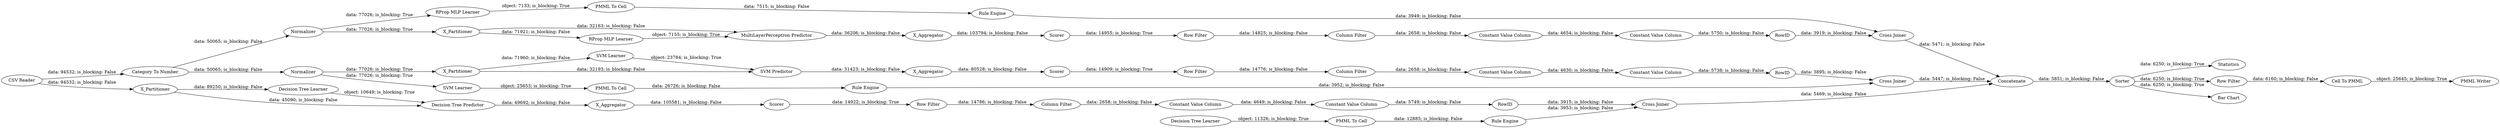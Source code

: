 digraph {
	"-598782114044713217_294" [label="Column Filter"]
	"-2625734264212326145_292" [label="Constant Value Column"]
	"8770276758952479586_39" [label=Scorer]
	"-7800124813603395193_60" [label=Concatenate]
	"-7800124813603395193_63" [label=Statistics]
	"-598782114044713217_293" [label=RowID]
	"8794530872396445510_7" [label=X_Aggregator]
	"-3377822371979395642_40" [label=Scorer]
	"-3377822371979395642_7" [label=X_Aggregator]
	"-7800124813603395193_58" [label="Category To Number"]
	"8794530872396445510_31" [label="SVM Learner"]
	"-831306321226908704_34" [label="Rule Engine"]
	"-6038809197455218381_294" [label="Column Filter"]
	"-831306321226908704_33" [label="Decision Tree Learner"]
	"8794530872396445510_39" [label="Cross Joiner"]
	"-598782114044713217_9" [label="Row Filter"]
	"8794530872396445510_32" [label="SVM Predictor"]
	"-7800124813603395193_52" [label=Sorter]
	"-3377822371979395642_39" [label=Normalizer]
	"-6038809197455218381_292" [label="Constant Value Column"]
	"-7800124813603395193_53" [label="Row Filter"]
	"-2625734264212326145_290" [label="Constant Value Column"]
	"8770276758952479586_31" [label="Decision Tree Learner"]
	"-6038809197455218381_293" [label=RowID]
	"8794530872396445510_2" [label=X_Partitioner]
	"-2625734264212326145_9" [label="Row Filter"]
	"8770276758952479586_32" [label="Decision Tree Predictor"]
	"-7800124813603395193_62" [label="CSV Reader"]
	"-8079477437855733567_35" [label="RProp MLP Learner"]
	"-8079477437855733567_22" [label="PMML To Cell"]
	"-3377822371979395642_32" [label="MultiLayerPerceptron Predictor"]
	"-6162967801368581279_35" [label="Rule Engine"]
	"8794530872396445510_41" [label=Scorer]
	"-7800124813603395193_59" [label="Bar Chart"]
	"-8079477437855733567_34" [label="Rule Engine"]
	"-831306321226908704_28" [label="PMML To Cell"]
	"8770276758952479586_38" [label="Cross Joiner"]
	"-6038809197455218381_290" [label="Constant Value Column"]
	"8794530872396445510_40" [label=Normalizer]
	"8770276758952479586_2" [label=X_Partitioner]
	"-7800124813603395193_54" [label="Cell To PMML"]
	"-3377822371979395642_38" [label="Cross Joiner"]
	"-6162967801368581279_33" [label="SVM Learner"]
	"-6162967801368581279_34" [label="PMML To Cell"]
	"-6038809197455218381_9" [label="Row Filter"]
	"-2625734264212326145_294" [label="Column Filter"]
	"8770276758952479586_7" [label=X_Aggregator]
	"-3377822371979395642_31" [label="RProp MLP Learner"]
	"-598782114044713217_292" [label="Constant Value Column"]
	"-7800124813603395193_61" [label="PMML Writer"]
	"-3377822371979395642_2" [label=X_Partitioner]
	"-2625734264212326145_293" [label=RowID]
	"-598782114044713217_290" [label="Constant Value Column"]
	"-3377822371979395642_2" -> "-3377822371979395642_31" [label="data: 71921; is_blocking: False"]
	"8794530872396445510_2" -> "8794530872396445510_32" [label="data: 32193; is_blocking: False"]
	"-7800124813603395193_52" -> "-7800124813603395193_63" [label="data: 6250; is_blocking: True"]
	"8794530872396445510_7" -> "8794530872396445510_41" [label="data: 80528; is_blocking: False"]
	"8770276758952479586_31" -> "8770276758952479586_32" [label="object: 10649; is_blocking: True"]
	"8770276758952479586_39" -> "-6038809197455218381_9" [label="data: 14922; is_blocking: True"]
	"-6038809197455218381_9" -> "-6038809197455218381_294" [label="data: 14786; is_blocking: False"]
	"-831306321226908704_34" -> "8770276758952479586_38" [label="data: 3953; is_blocking: False"]
	"-2625734264212326145_9" -> "-2625734264212326145_294" [label="data: 14776; is_blocking: False"]
	"-2625734264212326145_292" -> "-2625734264212326145_293" [label="data: 5738; is_blocking: False"]
	"-7800124813603395193_58" -> "-3377822371979395642_39" [label="data: 50065; is_blocking: False"]
	"-6038809197455218381_294" -> "-6038809197455218381_290" [label="data: 2658; is_blocking: False"]
	"-598782114044713217_292" -> "-598782114044713217_293" [label="data: 5750; is_blocking: False"]
	"-3377822371979395642_2" -> "-3377822371979395642_32" [label="data: 32163; is_blocking: False"]
	"-598782114044713217_293" -> "-3377822371979395642_38" [label="data: 3919; is_blocking: False"]
	"8794530872396445510_40" -> "-6162967801368581279_33" [label="data: 77026; is_blocking: True"]
	"8770276758952479586_2" -> "8770276758952479586_32" [label="data: 45090; is_blocking: False"]
	"8794530872396445510_2" -> "8794530872396445510_31" [label="data: 71960; is_blocking: False"]
	"-3377822371979395642_32" -> "-3377822371979395642_7" [label="data: 36206; is_blocking: False"]
	"8770276758952479586_38" -> "-7800124813603395193_60" [label="data: 5469; is_blocking: False"]
	"-598782114044713217_290" -> "-598782114044713217_292" [label="data: 4654; is_blocking: False"]
	"-7800124813603395193_60" -> "-7800124813603395193_52" [label="data: 5851; is_blocking: False"]
	"-3377822371979395642_40" -> "-598782114044713217_9" [label="data: 14955; is_blocking: True"]
	"8794530872396445510_41" -> "-2625734264212326145_9" [label="data: 14909; is_blocking: True"]
	"8794530872396445510_32" -> "8794530872396445510_7" [label="data: 31423; is_blocking: False"]
	"-3377822371979395642_38" -> "-7800124813603395193_60" [label="data: 5471; is_blocking: False"]
	"-598782114044713217_294" -> "-598782114044713217_290" [label="data: 2658; is_blocking: False"]
	"-7800124813603395193_52" -> "-7800124813603395193_59" [label="data: 6250; is_blocking: True"]
	"-7800124813603395193_62" -> "8770276758952479586_2" [label="data: 94532; is_blocking: False"]
	"-831306321226908704_28" -> "-831306321226908704_34" [label="data: 12885; is_blocking: False"]
	"-7800124813603395193_58" -> "8794530872396445510_40" [label="data: 50065; is_blocking: False"]
	"-3377822371979395642_39" -> "-3377822371979395642_2" [label="data: 77026; is_blocking: True"]
	"-2625734264212326145_294" -> "-2625734264212326145_290" [label="data: 2658; is_blocking: False"]
	"-6162967801368581279_35" -> "8794530872396445510_39" [label="data: 3952; is_blocking: False"]
	"-8079477437855733567_34" -> "-3377822371979395642_38" [label="data: 3949; is_blocking: False"]
	"8794530872396445510_40" -> "8794530872396445510_2" [label="data: 77026; is_blocking: True"]
	"-831306321226908704_33" -> "-831306321226908704_28" [label="object: 11326; is_blocking: True"]
	"-7800124813603395193_52" -> "-7800124813603395193_53" [label="data: 6250; is_blocking: True"]
	"-7800124813603395193_54" -> "-7800124813603395193_61" [label="object: 25645; is_blocking: True"]
	"8794530872396445510_39" -> "-7800124813603395193_60" [label="data: 5447; is_blocking: False"]
	"-2625734264212326145_290" -> "-2625734264212326145_292" [label="data: 4630; is_blocking: False"]
	"-3377822371979395642_31" -> "-3377822371979395642_32" [label="object: 7155; is_blocking: True"]
	"8770276758952479586_32" -> "8770276758952479586_7" [label="data: 49692; is_blocking: False"]
	"-6038809197455218381_293" -> "8770276758952479586_38" [label="data: 3915; is_blocking: False"]
	"-6162967801368581279_34" -> "-6162967801368581279_35" [label="data: 26726; is_blocking: False"]
	"-8079477437855733567_35" -> "-8079477437855733567_22" [label="object: 7133; is_blocking: True"]
	"-6038809197455218381_290" -> "-6038809197455218381_292" [label="data: 4649; is_blocking: False"]
	"-6162967801368581279_33" -> "-6162967801368581279_34" [label="object: 25653; is_blocking: True"]
	"8770276758952479586_2" -> "8770276758952479586_31" [label="data: 89250; is_blocking: False"]
	"8794530872396445510_31" -> "8794530872396445510_32" [label="object: 23784; is_blocking: True"]
	"-3377822371979395642_39" -> "-8079477437855733567_35" [label="data: 77026; is_blocking: True"]
	"-2625734264212326145_293" -> "8794530872396445510_39" [label="data: 3895; is_blocking: False"]
	"-6038809197455218381_292" -> "-6038809197455218381_293" [label="data: 5749; is_blocking: False"]
	"-7800124813603395193_53" -> "-7800124813603395193_54" [label="data: 6160; is_blocking: False"]
	"-8079477437855733567_22" -> "-8079477437855733567_34" [label="data: 7515; is_blocking: False"]
	"-3377822371979395642_7" -> "-3377822371979395642_40" [label="data: 103794; is_blocking: False"]
	"-598782114044713217_9" -> "-598782114044713217_294" [label="data: 14825; is_blocking: False"]
	"-7800124813603395193_62" -> "-7800124813603395193_58" [label="data: 94532; is_blocking: False"]
	"8770276758952479586_7" -> "8770276758952479586_39" [label="data: 105581; is_blocking: False"]
	rankdir=LR
}
